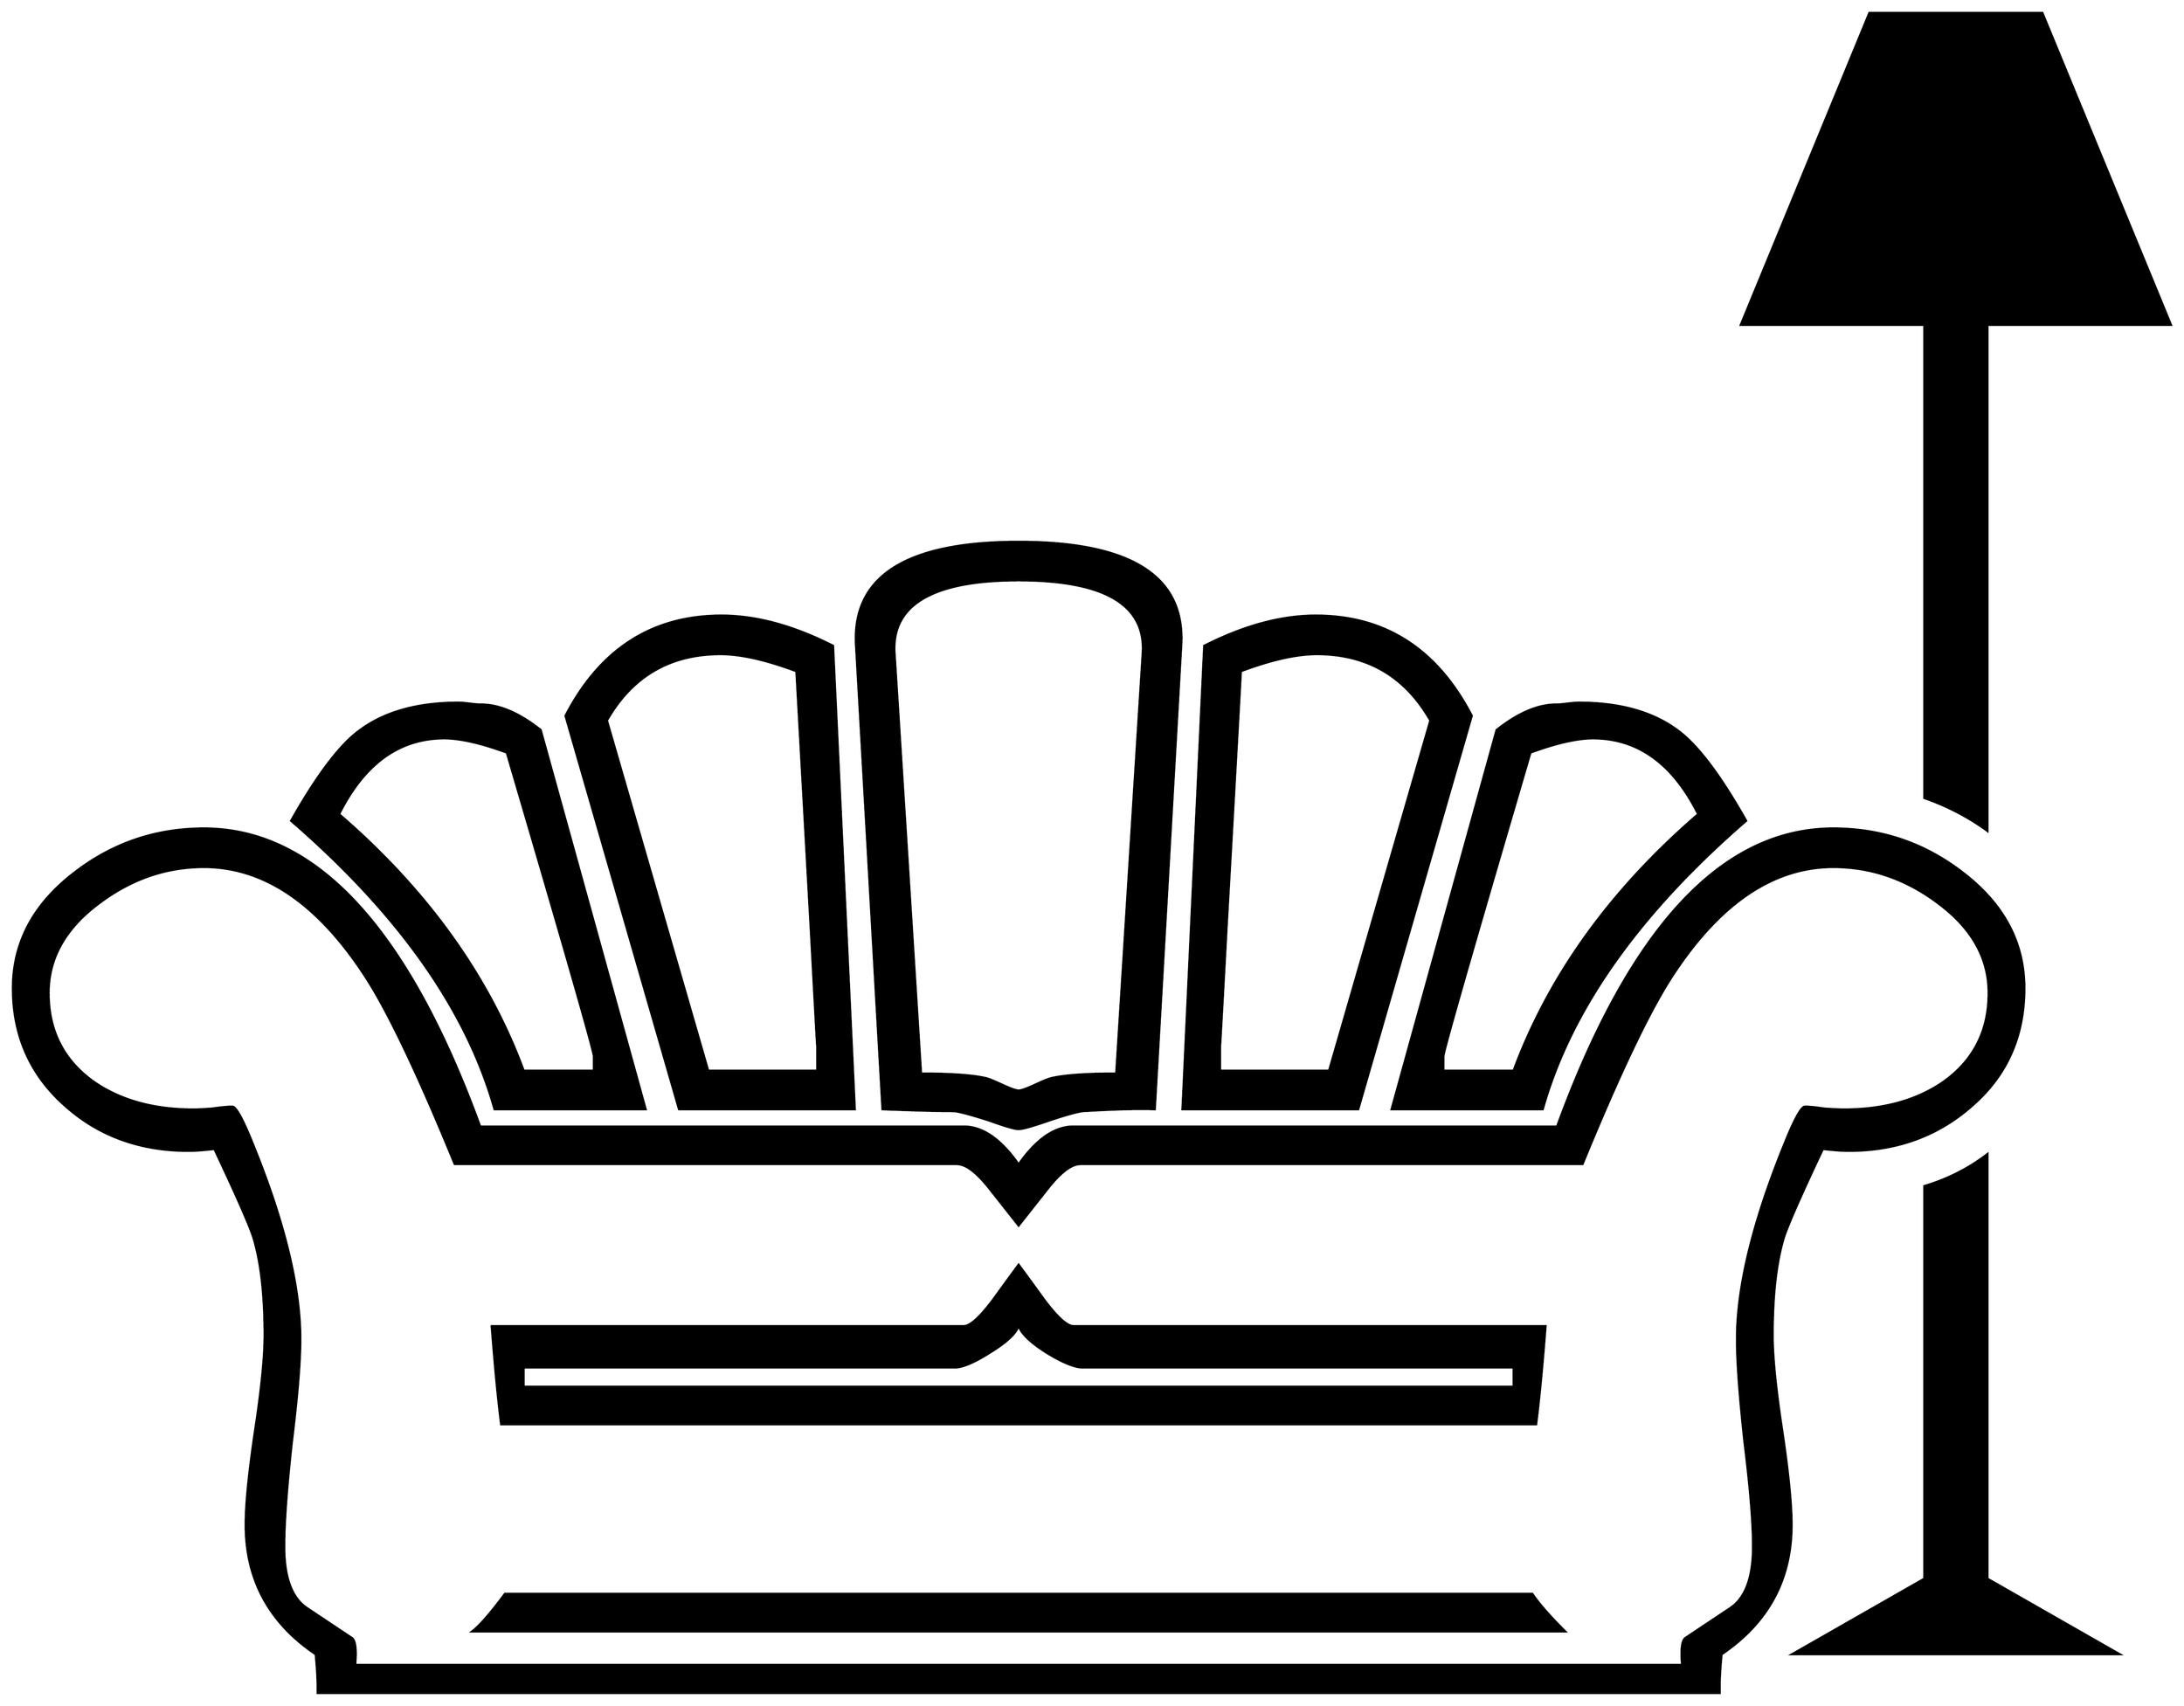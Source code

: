 


\begin{tikzpicture}[y=0.80pt, x=0.80pt, yscale=-1.0, xscale=1.0, inner sep=0pt, outer sep=0pt]
\begin{scope}[shift={(100.0,1721.0)},nonzero rule]
  \path[draw=.,fill=.,line width=1.600pt] (2381.0,-1155.0) --
    (2187.0,-1155.0) -- (2187.0,-620.0) .. controls
    (2167.0,-634.667) and (2144.667,-646.333) .. (2120.0,-655.0) --
    (2120.0,-1155.0) -- (1926.0,-1155.0) -- (2062.0,-1485.0) --
    (2245.0,-1485.0) -- (2381.0,-1155.0) -- cycle(1932.0,-631.0)
    .. controls (1818.0,-532.333) and (1746.333,-430.667) ..
    (1717.0,-326.0) -- (1557.0,-326.0) -- (1668.0,-727.0) ..
    controls (1690.667,-745.0) and (1711.667,-754.0) ..
    (1731.0,-754.0) .. controls (1733.667,-754.0) and
    (1737.667,-754.333) .. (1743.0,-755.0) .. controls
    (1748.333,-755.667) and (1752.333,-756.0) .. (1755.0,-756.0) ..
    controls (1800.333,-756.0) and (1836.333,-745.333) ..
    (1863.0,-724.0) .. controls (1883.0,-708.0) and
    (1906.0,-677.0) .. (1932.0,-631.0) -- cycle(2327.0,250.0) --
    (1980.0,250.0) -- (2120.0,170.0) -- (2120.0,-245.0) ..
    controls (2144.667,-252.333) and (2167.0,-263.667) ..
    (2187.0,-279.0) -- (2187.0,170.0) -- (2327.0,250.0) --
    cycle(1642.0,-742.0) -- (1522.0,-326.0) -- (1336.0,-326.0)
    -- (1359.0,-816.0) .. controls (1401.0,-837.333) and
    (1440.333,-848.0) .. (1477.0,-848.0) .. controls
    (1550.333,-848.0) and (1605.333,-812.667) .. (1642.0,-742.0) --
    cycle(1335.0,-817.0) -- (1307.0,-326.0) .. controls
    (1290.333,-326.667) and (1265.0,-326.0) .. (1231.0,-324.0) ..
    controls (1225.0,-323.333) and (1213.0,-320.0) ..
    (1195.0,-314.0) .. controls (1177.667,-308.0) and
    (1167.0,-305.0) .. (1163.0,-305.0) .. controls
    (1159.0,-305.0) and (1148.667,-308.0) .. (1132.0,-314.0) ..
    controls (1113.333,-320.0) and (1101.0,-323.333) ..
    (1095.0,-324.0) .. controls (1078.333,-324.0) and
    (1053.0,-324.667) .. (1019.0,-326.0) -- (991.0,-817.0) ..
    controls (987.0,-889.667) and (1044.333,-926.0) ..
    (1163.0,-926.0) .. controls (1281.667,-926.0) and
    (1339.0,-889.667) .. (1335.0,-817.0) -- cycle(990.0,-326.0) --
    (804.0,-326.0) -- (684.0,-742.0) .. controls (720.667,-812.667)
    and (775.667,-848.0) .. (849.0,-848.0) .. controls
    (885.667,-848.0) and (925.0,-837.333) .. (967.0,-816.0) --
    (990.0,-326.0) -- cycle(2226.0,-454.0) .. controls
    (2226.0,-403.333) and (2207.667,-362.0) .. (2171.0,-330.0) ..
    controls (2135.0,-298.0) and (2091.333,-282.0) ..
    (2040.0,-282.0) .. controls (2034.0,-282.0) and
    (2025.0,-282.667) .. (2013.0,-284.0) .. controls
    (1990.333,-236.0) and (1976.667,-205.0) .. (1972.0,-191.0) ..
    controls (1964.0,-165.0) and (1960.0,-130.333) ..
    (1960.0,-87.0) .. controls (1960.0,-64.333) and (1963.333,-31.0)
    .. (1970.0,13.0) .. controls (1976.667,57.667) and (1980.0,91.0)
    .. (1980.0,113.0) .. controls (1980.0,171.0) and
    (1955.333,216.667) .. (1906.0,250.0) .. controls (1904.667,264.0)
    and (1904.0,275.0) .. (1904.0,283.0) -- (1904.0,291.0) --
    (422.0,291.0) -- (422.0,283.0) .. controls (422.0,275.0) and
    (421.333,264.0) .. (420.0,250.0) .. controls (370.667,216.667) and
    (346.0,171.0) .. (346.0,113.0) .. controls (346.0,91.0) and
    (349.333,57.667) .. (356.0,13.0) .. controls (362.667,-31.0) and
    (366.0,-64.333) .. (366.0,-87.0) .. controls (366.0,-130.333)
    and (362.0,-165.0) .. (354.0,-191.0) .. controls
    (349.333,-205.0) and (335.667,-236.0) .. (313.0,-284.0) ..
    controls (301.0,-282.667) and (292.0,-282.0) .. (286.0,-282.0)
    .. controls (234.667,-282.0) and (191.333,-297.667) ..
    (156.0,-329.0) .. controls (118.667,-361.667) and (100.0,-403.333)
    .. (100.0,-454.0) .. controls (100.0,-502.667) and
    (122.0,-543.667) .. (166.0,-577.0) .. controls (206.0,-607.667)
    and (251.333,-623.0) .. (302.0,-623.0) .. controls
    (420.0,-623.0) and (517.333,-518.0) .. (594.0,-308.0) --
    (1105.0,-308.0) .. controls (1125.0,-308.0) and
    (1144.333,-294.667) .. (1163.0,-268.0) .. controls
    (1181.667,-294.667) and (1201.0,-308.0) .. (1221.0,-308.0) --
    (1732.0,-308.0) .. controls (1808.667,-518.0) and
    (1906.0,-623.0) .. (2024.0,-623.0) .. controls
    (2074.667,-623.0) and (2120.0,-607.667) .. (2160.0,-577.0) ..
    controls (2204.0,-543.667) and (2226.0,-502.667) ..
    (2226.0,-454.0) -- cycle(769.0,-326.0) -- (609.0,-326.0) ..
    controls (579.667,-430.667) and (508.0,-532.333) .. (394.0,-631.0)
    .. controls (420.0,-677.0) and (443.0,-708.0) ..
    (463.0,-724.0) .. controls (489.667,-745.333) and (525.667,-756.0)
    .. (571.0,-756.0) .. controls (573.667,-756.0) and
    (577.667,-755.667) .. (583.0,-755.0) .. controls (588.333,-754.333)
    and (592.333,-754.0) .. (595.0,-754.0) .. controls
    (614.333,-754.0) and (635.333,-745.0) .. (658.0,-727.0) --
    (769.0,-326.0) -- cycle(1881.0,-638.0) .. controls
    (1854.333,-691.333) and (1817.333,-718.0) .. (1770.0,-718.0) ..
    controls (1753.333,-718.0) and (1731.333,-713.0) ..
    (1704.0,-703.0) .. controls (1642.667,-494.333) and
    (1612.0,-387.333) .. (1612.0,-382.0) -- (1612.0,-367.0) --
    (1686.0,-367.0) .. controls (1723.333,-467.667) and
    (1788.333,-558.0) .. (1881.0,-638.0) -- cycle(1598.0,-737.0)
    .. controls (1571.333,-783.667) and (1531.333,-807.0) ..
    (1478.0,-807.0) .. controls (1456.667,-807.0) and
    (1430.0,-801.0) .. (1398.0,-789.0) .. controls
    (1396.0,-751.667) and (1391.0,-662.0) .. (1383.0,-520.0) ..
    controls (1378.333,-433.333) and (1376.0,-391.0) ..
    (1376.0,-393.0) -- (1376.0,-367.0) -- (1491.0,-367.0) --
    (1598.0,-737.0) -- cycle(1294.0,-808.0) .. controls
    (1297.333,-859.333) and (1253.667,-885.0) .. (1163.0,-885.0) ..
    controls (1072.333,-885.0) and (1028.667,-859.333) ..
    (1032.0,-808.0) -- (1060.0,-364.0) .. controls
    (1092.0,-364.0) and (1115.0,-362.333) .. (1129.0,-359.0) ..
    controls (1131.667,-358.333) and (1137.333,-356.0) ..
    (1146.0,-352.0) .. controls (1154.667,-348.0) and
    (1160.333,-346.0) .. (1163.0,-346.0) .. controls
    (1165.667,-346.0) and (1171.333,-348.0) .. (1180.0,-352.0) ..
    controls (1188.667,-356.0) and (1194.333,-358.333) ..
    (1197.0,-359.0) .. controls (1211.0,-362.333) and
    (1234.0,-364.0) .. (1266.0,-364.0) -- (1294.0,-808.0) --
    cycle(950.0,-367.0) -- (950.0,-393.0) .. controls
    (950.0,-391.0) and (947.667,-433.333) .. (943.0,-520.0) --
    (928.0,-789.0) .. controls (896.0,-801.0) and (869.333,-807.0)
    .. (848.0,-807.0) .. controls (794.667,-807.0) and
    (754.667,-783.667) .. (728.0,-737.0) -- (835.0,-367.0) --
    (950.0,-367.0) -- cycle(2188.0,-449.0) .. controls
    (2188.0,-486.333) and (2169.667,-518.333) .. (2133.0,-545.0) ..
    controls (2099.667,-569.667) and (2063.333,-582.0) ..
    (2024.0,-582.0) .. controls (1960.667,-582.0) and
    (1904.0,-543.667) .. (1854.0,-467.0) .. controls
    (1830.0,-430.333) and (1798.333,-364.0) .. (1759.0,-268.0) --
    (1228.0,-268.0) .. controls (1218.667,-268.0) and
    (1207.0,-259.0) .. (1193.0,-241.0) .. controls
    (1183.0,-228.333) and (1173.0,-215.667) .. (1163.0,-203.0) ..
    controls (1153.0,-215.667) and (1143.0,-228.333) ..
    (1133.0,-241.0) .. controls (1119.0,-259.0) and
    (1107.333,-268.0) .. (1098.0,-268.0) -- (567.0,-268.0) ..
    controls (527.667,-364.0) and (496.0,-430.333) .. (472.0,-467.0)
    .. controls (422.0,-543.667) and (365.333,-582.0) ..
    (302.0,-582.0) .. controls (262.667,-582.0) and (226.333,-569.667)
    .. (193.0,-545.0) .. controls (156.333,-518.333) and
    (138.0,-486.333) .. (138.0,-449.0) .. controls (138.0,-409.0)
    and (154.0,-377.667) .. (186.0,-355.0) .. controls
    (214.0,-335.667) and (249.0,-326.0) .. (291.0,-326.0) ..
    controls (295.667,-326.0) and (302.333,-326.333) .. (311.0,-327.0)
    .. controls (320.333,-328.333) and (327.333,-329.0) ..
    (332.0,-329.0) .. controls (336.0,-329.0) and (343.333,-315.667)
    .. (354.0,-289.0) .. controls (387.333,-207.0) and
    (404.0,-138.333) .. (404.0,-83.0) .. controls (404.0,-59.0)
    and (401.0,-22.667) .. (395.0,26.0) .. controls (389.667,74.667)
    and (387.0,111.333) .. (387.0,136.0) .. controls (387.0,168.667)
    and (395.0,190.333) .. (411.0,201.0) .. controls (427.0,211.667)
    and (443.0,222.333) .. (459.0,233.0) .. controls (462.333,236.333)
    and (463.333,245.667) .. (462.0,261.0) -- (1864.0,261.0) ..
    controls (1862.667,245.667) and (1863.667,236.333) .. (1867.0,233.0)
    .. controls (1883.0,222.333) and (1899.0,211.667) ..
    (1915.0,201.0) .. controls (1931.0,190.333) and (1939.0,168.667)
    .. (1939.0,136.0) .. controls (1939.0,111.333) and
    (1936.0,74.667) .. (1930.0,26.0) .. controls (1924.667,-22.667)
    and (1922.0,-59.0) .. (1922.0,-83.0) .. controls
    (1922.0,-138.333) and (1938.667,-207.0) .. (1972.0,-289.0) ..
    controls (1982.667,-315.667) and (1990.0,-329.0) ..
    (1994.0,-329.0) .. controls (1998.667,-329.0) and
    (2005.333,-328.333) .. (2014.0,-327.0) .. controls
    (2023.333,-326.333) and (2030.333,-326.0) .. (2035.0,-326.0) ..
    controls (2077.0,-326.0) and (2112.0,-335.667) ..
    (2140.0,-355.0) .. controls (2172.0,-377.667) and
    (2188.0,-409.0) .. (2188.0,-449.0) -- cycle(714.0,-367.0) --
    (714.0,-382.0) .. controls (714.0,-387.333) and (683.333,-494.333)
    .. (622.0,-703.0) .. controls (594.667,-713.0) and
    (572.667,-718.0) .. (556.0,-718.0) .. controls (508.667,-718.0)
    and (471.667,-691.333) .. (445.0,-638.0) .. controls
    (537.667,-558.0) and (602.667,-467.667) .. (640.0,-367.0) --
    (714.0,-367.0) -- cycle(1720.0,-97.0) .. controls
    (1716.667,-53.667) and (1713.333,-19.0) .. (1710.0,7.0) --
    (616.0,7.0) .. controls (612.667,-19.0) and (609.333,-53.667) ..
    (606.0,-97.0) -- (1105.0,-97.0) .. controls (1111.667,-97.0)
    and (1122.0,-106.333) .. (1136.0,-125.0) .. controls
    (1144.667,-137.0) and (1153.667,-149.333) .. (1163.0,-162.0) ..
    controls (1172.333,-149.333) and (1181.333,-137.0) ..
    (1190.0,-125.0) .. controls (1204.0,-106.333) and
    (1214.333,-97.0) .. (1221.0,-97.0) -- (1720.0,-97.0) --
    cycle(1741.0,226.0) -- (585.0,226.0) .. controls
    (593.0,220.0) and (604.667,206.667) .. (620.0,186.0) --
    (1706.0,186.0) .. controls (1712.667,196.0) and (1724.333,209.333)
    .. (1741.0,226.0) -- cycle(1686.0,-33.0) -- (1686.0,-53.0)
    -- (1231.0,-53.0) .. controls (1222.333,-53.0) and
    (1209.333,-58.333) .. (1192.0,-69.0) .. controls (1175.333,-79.667)
    and (1165.667,-89.0) .. (1163.0,-97.0) .. controls
    (1160.333,-89.0) and (1150.333,-79.667) .. (1133.0,-69.0) ..
    controls (1116.333,-58.333) and (1103.667,-53.0) .. (1095.0,-53.0)
    -- (640.0,-53.0) -- (640.0,-33.0) -- (1686.0,-33.0) --
    cycle;
\end{scope}

\end{tikzpicture}

